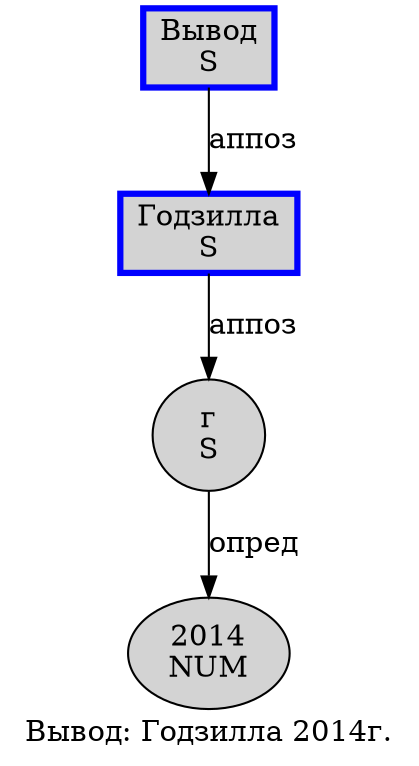 digraph SENTENCE_4754 {
	graph [label="Вывод: Годзилла 2014г."]
	node [style=filled]
		0 [label="Вывод
S" color=blue fillcolor=lightgray penwidth=3 shape=box]
		2 [label="Годзилла
S" color=blue fillcolor=lightgray penwidth=3 shape=box]
		3 [label="2014
NUM" color="" fillcolor=lightgray penwidth=1 shape=ellipse]
		4 [label="г
S" color="" fillcolor=lightgray penwidth=1 shape=ellipse]
			4 -> 3 [label="опред"]
			0 -> 2 [label="аппоз"]
			2 -> 4 [label="аппоз"]
}